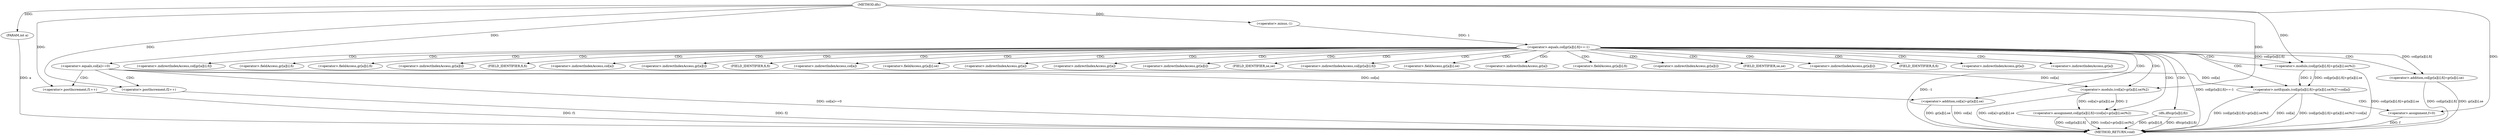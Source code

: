 digraph "dfs" {  
"1000101" [label = "(METHOD,dfs)" ]
"1000189" [label = "(METHOD_RETURN,void)" ]
"1000102" [label = "(PARAM,int a)" ]
"1000105" [label = "(<operator>.equals,col[a]==0)" ]
"1000110" [label = "(<operator>.postIncrement,f1++)" ]
"1000113" [label = "(<operator>.postIncrement,f2++)" ]
"1000117" [label = "(<operator>.equals,col[gr[a][i].fi]==-1)" ]
"1000130" [label = "(<operator>.assignment,col[gr[a][i].fi]=(col[a]+gr[a][i].se)%2)" ]
"1000153" [label = "(dfs,dfs(gr[a][i].fi))" ]
"1000127" [label = "(<operator>.minus,-1)" ]
"1000163" [label = "(<operator>.notEquals,(col[gr[a][i].fi]+gr[a][i].se)%2!=col[a])" ]
"1000186" [label = "(<operator>.assignment,f=0)" ]
"1000140" [label = "(<operator>.modulo,(col[a]+gr[a][i].se)%2)" ]
"1000141" [label = "(<operator>.addition,col[a]+gr[a][i].se)" ]
"1000164" [label = "(<operator>.modulo,(col[gr[a][i].fi]+gr[a][i].se)%2)" ]
"1000165" [label = "(<operator>.addition,col[gr[a][i].fi]+gr[a][i].se)" ]
"1000131" [label = "(<operator>.indirectIndexAccess,col[gr[a][i].fi])" ]
"1000154" [label = "(<operator>.fieldAccess,gr[a][i].fi)" ]
"1000133" [label = "(<operator>.fieldAccess,gr[a][i].fi)" ]
"1000155" [label = "(<operator>.indirectIndexAccess,gr[a][i])" ]
"1000160" [label = "(FIELD_IDENTIFIER,fi,fi)" ]
"1000183" [label = "(<operator>.indirectIndexAccess,col[a])" ]
"1000134" [label = "(<operator>.indirectIndexAccess,gr[a][i])" ]
"1000139" [label = "(FIELD_IDENTIFIER,fi,fi)" ]
"1000142" [label = "(<operator>.indirectIndexAccess,col[a])" ]
"1000145" [label = "(<operator>.fieldAccess,gr[a][i].se)" ]
"1000156" [label = "(<operator>.indirectIndexAccess,gr[a])" ]
"1000135" [label = "(<operator>.indirectIndexAccess,gr[a])" ]
"1000146" [label = "(<operator>.indirectIndexAccess,gr[a][i])" ]
"1000151" [label = "(FIELD_IDENTIFIER,se,se)" ]
"1000166" [label = "(<operator>.indirectIndexAccess,col[gr[a][i].fi])" ]
"1000175" [label = "(<operator>.fieldAccess,gr[a][i].se)" ]
"1000147" [label = "(<operator>.indirectIndexAccess,gr[a])" ]
"1000168" [label = "(<operator>.fieldAccess,gr[a][i].fi)" ]
"1000176" [label = "(<operator>.indirectIndexAccess,gr[a][i])" ]
"1000181" [label = "(FIELD_IDENTIFIER,se,se)" ]
"1000169" [label = "(<operator>.indirectIndexAccess,gr[a][i])" ]
"1000174" [label = "(FIELD_IDENTIFIER,fi,fi)" ]
"1000177" [label = "(<operator>.indirectIndexAccess,gr[a])" ]
"1000170" [label = "(<operator>.indirectIndexAccess,gr[a])" ]
  "1000102" -> "1000189"  [ label = "DDG: a"] 
  "1000105" -> "1000189"  [ label = "DDG: col[a]==0"] 
  "1000117" -> "1000189"  [ label = "DDG: -1"] 
  "1000117" -> "1000189"  [ label = "DDG: col[gr[a][i].fi]==-1"] 
  "1000165" -> "1000189"  [ label = "DDG: col[gr[a][i].fi]"] 
  "1000165" -> "1000189"  [ label = "DDG: gr[a][i].se"] 
  "1000164" -> "1000189"  [ label = "DDG: col[gr[a][i].fi]+gr[a][i].se"] 
  "1000163" -> "1000189"  [ label = "DDG: (col[gr[a][i].fi]+gr[a][i].se)%2"] 
  "1000163" -> "1000189"  [ label = "DDG: col[a]"] 
  "1000163" -> "1000189"  [ label = "DDG: (col[gr[a][i].fi]+gr[a][i].se)%2!=col[a]"] 
  "1000130" -> "1000189"  [ label = "DDG: col[gr[a][i].fi]"] 
  "1000141" -> "1000189"  [ label = "DDG: col[a]"] 
  "1000141" -> "1000189"  [ label = "DDG: gr[a][i].se"] 
  "1000140" -> "1000189"  [ label = "DDG: col[a]+gr[a][i].se"] 
  "1000130" -> "1000189"  [ label = "DDG: (col[a]+gr[a][i].se)%2"] 
  "1000153" -> "1000189"  [ label = "DDG: gr[a][i].fi"] 
  "1000153" -> "1000189"  [ label = "DDG: dfs(gr[a][i].fi)"] 
  "1000186" -> "1000189"  [ label = "DDG: f"] 
  "1000110" -> "1000189"  [ label = "DDG: f1"] 
  "1000113" -> "1000189"  [ label = "DDG: f2"] 
  "1000101" -> "1000102"  [ label = "DDG: "] 
  "1000101" -> "1000105"  [ label = "DDG: "] 
  "1000101" -> "1000110"  [ label = "DDG: "] 
  "1000101" -> "1000113"  [ label = "DDG: "] 
  "1000127" -> "1000117"  [ label = "DDG: 1"] 
  "1000140" -> "1000130"  [ label = "DDG: col[a]+gr[a][i].se"] 
  "1000140" -> "1000130"  [ label = "DDG: 2"] 
  "1000101" -> "1000127"  [ label = "DDG: "] 
  "1000101" -> "1000186"  [ label = "DDG: "] 
  "1000105" -> "1000140"  [ label = "DDG: col[a]"] 
  "1000101" -> "1000140"  [ label = "DDG: "] 
  "1000164" -> "1000163"  [ label = "DDG: 2"] 
  "1000164" -> "1000163"  [ label = "DDG: col[gr[a][i].fi]+gr[a][i].se"] 
  "1000105" -> "1000163"  [ label = "DDG: col[a]"] 
  "1000105" -> "1000141"  [ label = "DDG: col[a]"] 
  "1000117" -> "1000164"  [ label = "DDG: col[gr[a][i].fi]"] 
  "1000101" -> "1000164"  [ label = "DDG: "] 
  "1000117" -> "1000165"  [ label = "DDG: col[gr[a][i].fi]"] 
  "1000105" -> "1000110"  [ label = "CDG: "] 
  "1000105" -> "1000113"  [ label = "CDG: "] 
  "1000117" -> "1000153"  [ label = "CDG: "] 
  "1000117" -> "1000164"  [ label = "CDG: "] 
  "1000117" -> "1000174"  [ label = "CDG: "] 
  "1000117" -> "1000142"  [ label = "CDG: "] 
  "1000117" -> "1000156"  [ label = "CDG: "] 
  "1000117" -> "1000141"  [ label = "CDG: "] 
  "1000117" -> "1000166"  [ label = "CDG: "] 
  "1000117" -> "1000139"  [ label = "CDG: "] 
  "1000117" -> "1000135"  [ label = "CDG: "] 
  "1000117" -> "1000133"  [ label = "CDG: "] 
  "1000117" -> "1000183"  [ label = "CDG: "] 
  "1000117" -> "1000165"  [ label = "CDG: "] 
  "1000117" -> "1000169"  [ label = "CDG: "] 
  "1000117" -> "1000163"  [ label = "CDG: "] 
  "1000117" -> "1000168"  [ label = "CDG: "] 
  "1000117" -> "1000131"  [ label = "CDG: "] 
  "1000117" -> "1000175"  [ label = "CDG: "] 
  "1000117" -> "1000155"  [ label = "CDG: "] 
  "1000117" -> "1000154"  [ label = "CDG: "] 
  "1000117" -> "1000147"  [ label = "CDG: "] 
  "1000117" -> "1000151"  [ label = "CDG: "] 
  "1000117" -> "1000145"  [ label = "CDG: "] 
  "1000117" -> "1000160"  [ label = "CDG: "] 
  "1000117" -> "1000170"  [ label = "CDG: "] 
  "1000117" -> "1000130"  [ label = "CDG: "] 
  "1000117" -> "1000176"  [ label = "CDG: "] 
  "1000117" -> "1000177"  [ label = "CDG: "] 
  "1000117" -> "1000146"  [ label = "CDG: "] 
  "1000117" -> "1000140"  [ label = "CDG: "] 
  "1000117" -> "1000181"  [ label = "CDG: "] 
  "1000117" -> "1000134"  [ label = "CDG: "] 
  "1000163" -> "1000186"  [ label = "CDG: "] 
}
